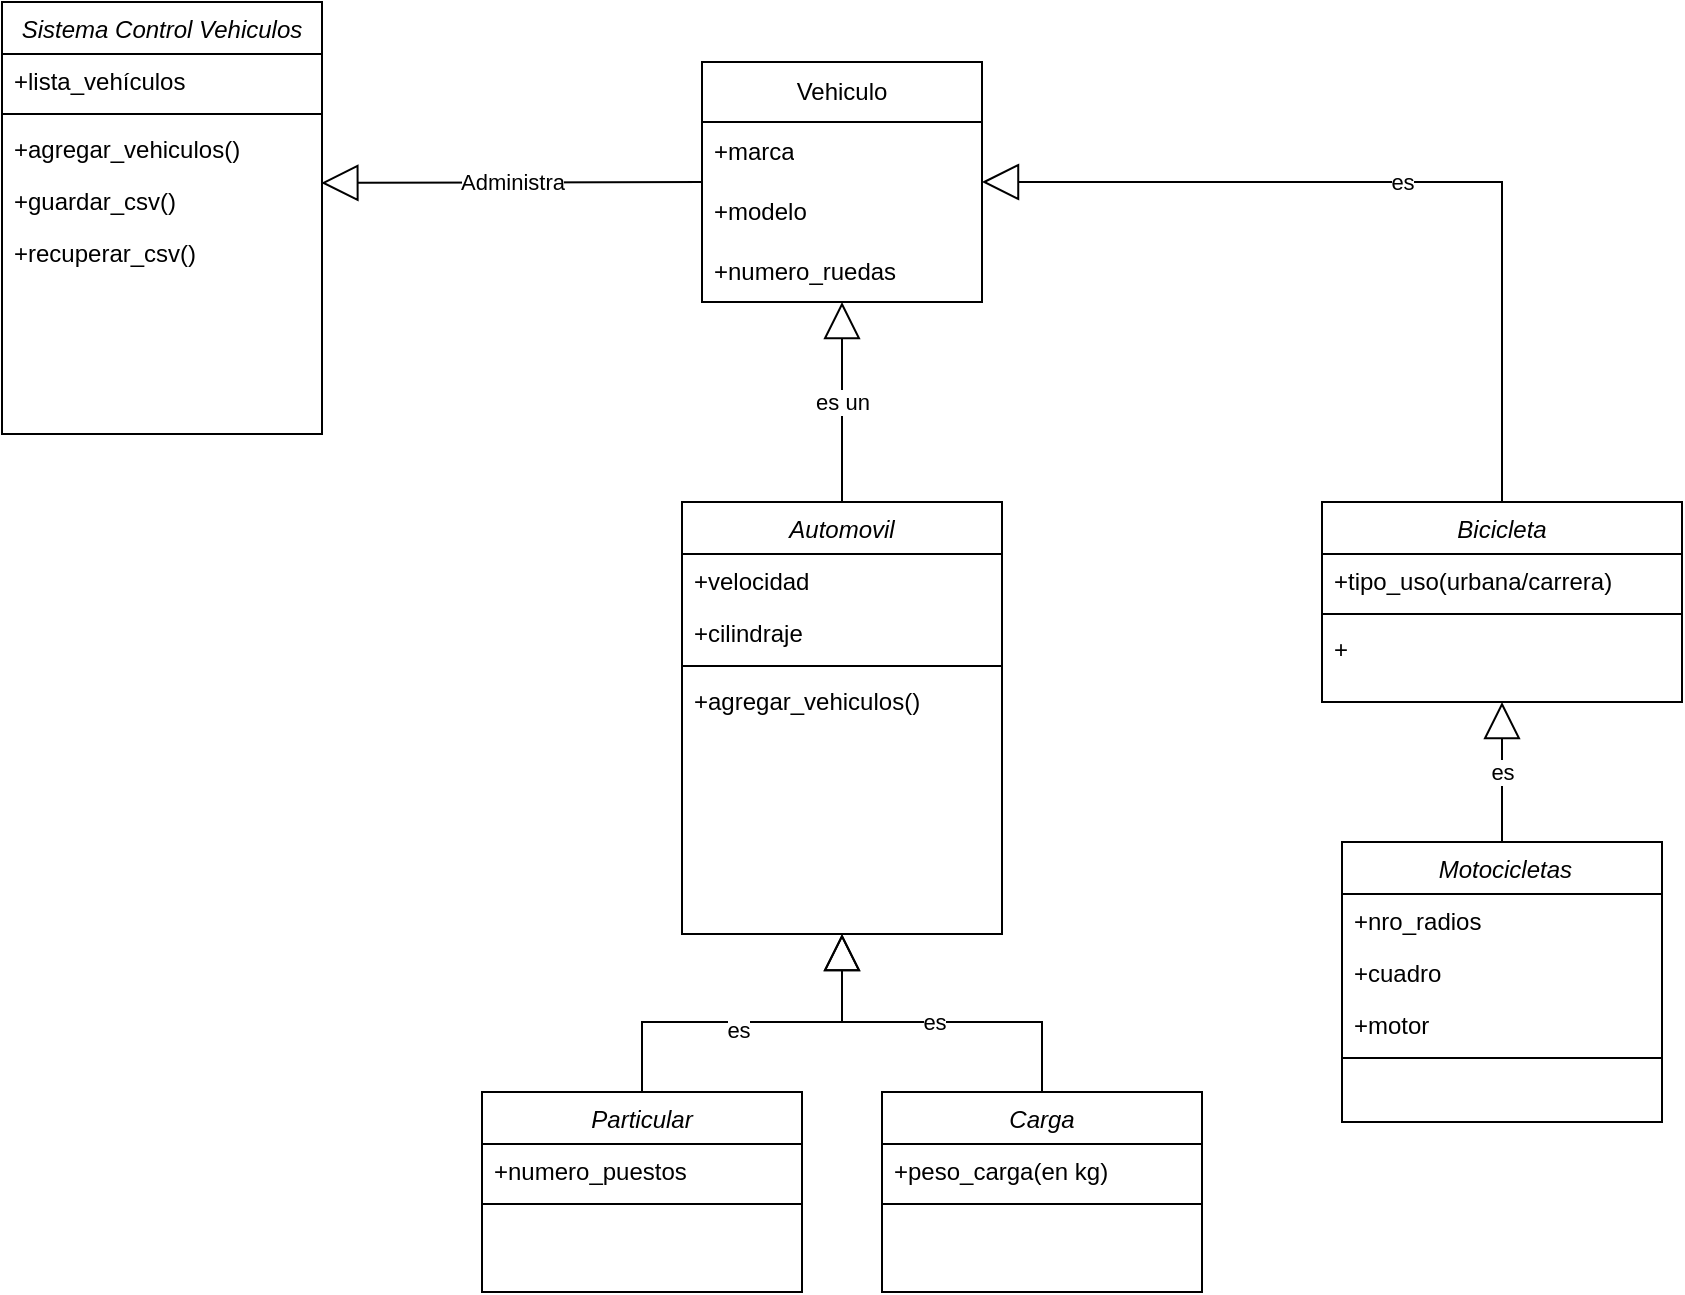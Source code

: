 <mxfile version="21.5.0" type="google">
  <diagram id="C5RBs43oDa-KdzZeNtuy" name="Page-1">
    <mxGraphModel dx="1865" dy="358" grid="1" gridSize="10" guides="1" tooltips="1" connect="1" arrows="1" fold="1" page="1" pageScale="1" pageWidth="827" pageHeight="1169" math="0" shadow="0">
      <root>
        <mxCell id="WIyWlLk6GJQsqaUBKTNV-0" />
        <mxCell id="WIyWlLk6GJQsqaUBKTNV-1" parent="WIyWlLk6GJQsqaUBKTNV-0" />
        <mxCell id="fU0eYiiRkI6BLcZ4IaZB-0" value="Vehiculo" style="swimlane;fontStyle=0;childLayout=stackLayout;horizontal=1;startSize=30;horizontalStack=0;resizeParent=1;resizeParentMax=0;resizeLast=0;collapsible=1;marginBottom=0;whiteSpace=wrap;html=1;" parent="WIyWlLk6GJQsqaUBKTNV-1" vertex="1">
          <mxGeometry x="70" y="70" width="140" height="120" as="geometry" />
        </mxCell>
        <mxCell id="fU0eYiiRkI6BLcZ4IaZB-1" value="+marca" style="text;strokeColor=none;fillColor=none;align=left;verticalAlign=middle;spacingLeft=4;spacingRight=4;overflow=hidden;points=[[0,0.5],[1,0.5]];portConstraint=eastwest;rotatable=0;whiteSpace=wrap;html=1;" parent="fU0eYiiRkI6BLcZ4IaZB-0" vertex="1">
          <mxGeometry y="30" width="140" height="30" as="geometry" />
        </mxCell>
        <mxCell id="fU0eYiiRkI6BLcZ4IaZB-2" value="+modelo" style="text;strokeColor=none;fillColor=none;align=left;verticalAlign=middle;spacingLeft=4;spacingRight=4;overflow=hidden;points=[[0,0.5],[1,0.5]];portConstraint=eastwest;rotatable=0;whiteSpace=wrap;html=1;" parent="fU0eYiiRkI6BLcZ4IaZB-0" vertex="1">
          <mxGeometry y="60" width="140" height="30" as="geometry" />
        </mxCell>
        <mxCell id="fU0eYiiRkI6BLcZ4IaZB-3" value="+numero_ruedas" style="text;strokeColor=none;fillColor=none;align=left;verticalAlign=middle;spacingLeft=4;spacingRight=4;overflow=hidden;points=[[0,0.5],[1,0.5]];portConstraint=eastwest;rotatable=0;whiteSpace=wrap;html=1;" parent="fU0eYiiRkI6BLcZ4IaZB-0" vertex="1">
          <mxGeometry y="90" width="140" height="30" as="geometry" />
        </mxCell>
        <mxCell id="fU0eYiiRkI6BLcZ4IaZB-19" value="Automovil" style="swimlane;fontStyle=2;align=center;verticalAlign=top;childLayout=stackLayout;horizontal=1;startSize=26;horizontalStack=0;resizeParent=1;resizeLast=0;collapsible=1;marginBottom=0;rounded=0;shadow=0;strokeWidth=1;" parent="WIyWlLk6GJQsqaUBKTNV-1" vertex="1">
          <mxGeometry x="60" y="290" width="160" height="216" as="geometry">
            <mxRectangle x="230" y="140" width="160" height="26" as="alternateBounds" />
          </mxGeometry>
        </mxCell>
        <mxCell id="fU0eYiiRkI6BLcZ4IaZB-25" value="+velocidad" style="text;align=left;verticalAlign=top;spacingLeft=4;spacingRight=4;overflow=hidden;rotatable=0;points=[[0,0.5],[1,0.5]];portConstraint=eastwest;rounded=0;shadow=0;html=0;" parent="fU0eYiiRkI6BLcZ4IaZB-19" vertex="1">
          <mxGeometry y="26" width="160" height="26" as="geometry" />
        </mxCell>
        <mxCell id="fU0eYiiRkI6BLcZ4IaZB-26" value="+cilindraje" style="text;align=left;verticalAlign=top;spacingLeft=4;spacingRight=4;overflow=hidden;rotatable=0;points=[[0,0.5],[1,0.5]];portConstraint=eastwest;rounded=0;shadow=0;html=0;" parent="fU0eYiiRkI6BLcZ4IaZB-19" vertex="1">
          <mxGeometry y="52" width="160" height="26" as="geometry" />
        </mxCell>
        <mxCell id="fU0eYiiRkI6BLcZ4IaZB-23" value="" style="line;html=1;strokeWidth=1;align=left;verticalAlign=middle;spacingTop=-1;spacingLeft=3;spacingRight=3;rotatable=0;labelPosition=right;points=[];portConstraint=eastwest;" parent="fU0eYiiRkI6BLcZ4IaZB-19" vertex="1">
          <mxGeometry y="78" width="160" height="8" as="geometry" />
        </mxCell>
        <mxCell id="fU0eYiiRkI6BLcZ4IaZB-24" value="+agregar_vehiculos()" style="text;align=left;verticalAlign=top;spacingLeft=4;spacingRight=4;overflow=hidden;rotatable=0;points=[[0,0.5],[1,0.5]];portConstraint=eastwest;" parent="fU0eYiiRkI6BLcZ4IaZB-19" vertex="1">
          <mxGeometry y="86" width="160" height="26" as="geometry" />
        </mxCell>
        <mxCell id="fU0eYiiRkI6BLcZ4IaZB-27" value="es un" style="endArrow=block;endSize=16;endFill=0;html=1;rounded=0;" parent="WIyWlLk6GJQsqaUBKTNV-1" source="fU0eYiiRkI6BLcZ4IaZB-19" target="fU0eYiiRkI6BLcZ4IaZB-0" edge="1">
          <mxGeometry width="160" relative="1" as="geometry">
            <mxPoint x="170" y="340" as="sourcePoint" />
            <mxPoint x="330" y="340" as="targetPoint" />
          </mxGeometry>
        </mxCell>
        <mxCell id="fU0eYiiRkI6BLcZ4IaZB-29" value="Particular" style="swimlane;fontStyle=2;align=center;verticalAlign=top;childLayout=stackLayout;horizontal=1;startSize=26;horizontalStack=0;resizeParent=1;resizeLast=0;collapsible=1;marginBottom=0;rounded=0;shadow=0;strokeWidth=1;" parent="WIyWlLk6GJQsqaUBKTNV-1" vertex="1">
          <mxGeometry x="-40" y="585" width="160" height="100" as="geometry">
            <mxRectangle x="230" y="140" width="160" height="26" as="alternateBounds" />
          </mxGeometry>
        </mxCell>
        <mxCell id="fU0eYiiRkI6BLcZ4IaZB-32" value="+numero_puestos" style="text;align=left;verticalAlign=top;spacingLeft=4;spacingRight=4;overflow=hidden;rotatable=0;points=[[0,0.5],[1,0.5]];portConstraint=eastwest;rounded=0;shadow=0;html=0;" parent="fU0eYiiRkI6BLcZ4IaZB-29" vertex="1">
          <mxGeometry y="26" width="160" height="26" as="geometry" />
        </mxCell>
        <mxCell id="fU0eYiiRkI6BLcZ4IaZB-35" value="" style="line;html=1;strokeWidth=1;align=left;verticalAlign=middle;spacingTop=-1;spacingLeft=3;spacingRight=3;rotatable=0;labelPosition=right;points=[];portConstraint=eastwest;" parent="fU0eYiiRkI6BLcZ4IaZB-29" vertex="1">
          <mxGeometry y="52" width="160" height="8" as="geometry" />
        </mxCell>
        <mxCell id="fU0eYiiRkI6BLcZ4IaZB-47" value="Carga" style="swimlane;fontStyle=2;align=center;verticalAlign=top;childLayout=stackLayout;horizontal=1;startSize=26;horizontalStack=0;resizeParent=1;resizeLast=0;collapsible=1;marginBottom=0;rounded=0;shadow=0;strokeWidth=1;" parent="WIyWlLk6GJQsqaUBKTNV-1" vertex="1">
          <mxGeometry x="160" y="585" width="160" height="100" as="geometry">
            <mxRectangle x="230" y="140" width="160" height="26" as="alternateBounds" />
          </mxGeometry>
        </mxCell>
        <mxCell id="fU0eYiiRkI6BLcZ4IaZB-48" value="+peso_carga(en kg)" style="text;align=left;verticalAlign=top;spacingLeft=4;spacingRight=4;overflow=hidden;rotatable=0;points=[[0,0.5],[1,0.5]];portConstraint=eastwest;rounded=0;shadow=0;html=0;" parent="fU0eYiiRkI6BLcZ4IaZB-47" vertex="1">
          <mxGeometry y="26" width="160" height="26" as="geometry" />
        </mxCell>
        <mxCell id="fU0eYiiRkI6BLcZ4IaZB-49" value="" style="line;html=1;strokeWidth=1;align=left;verticalAlign=middle;spacingTop=-1;spacingLeft=3;spacingRight=3;rotatable=0;labelPosition=right;points=[];portConstraint=eastwest;" parent="fU0eYiiRkI6BLcZ4IaZB-47" vertex="1">
          <mxGeometry y="52" width="160" height="8" as="geometry" />
        </mxCell>
        <mxCell id="fU0eYiiRkI6BLcZ4IaZB-50" value="es" style="endArrow=block;endSize=16;endFill=0;html=1;rounded=0;" parent="WIyWlLk6GJQsqaUBKTNV-1" source="fU0eYiiRkI6BLcZ4IaZB-29" target="fU0eYiiRkI6BLcZ4IaZB-19" edge="1">
          <mxGeometry x="-0.076" y="-4" width="160" relative="1" as="geometry">
            <mxPoint x="130" y="390" as="sourcePoint" />
            <mxPoint x="290" y="390" as="targetPoint" />
            <Array as="points">
              <mxPoint x="40" y="550" />
              <mxPoint x="140" y="550" />
            </Array>
            <mxPoint as="offset" />
          </mxGeometry>
        </mxCell>
        <mxCell id="fU0eYiiRkI6BLcZ4IaZB-51" value="es" style="endArrow=block;endSize=16;endFill=0;html=1;rounded=0;" parent="WIyWlLk6GJQsqaUBKTNV-1" source="fU0eYiiRkI6BLcZ4IaZB-47" target="fU0eYiiRkI6BLcZ4IaZB-19" edge="1">
          <mxGeometry width="160" relative="1" as="geometry">
            <mxPoint x="24" y="595" as="sourcePoint" />
            <mxPoint x="77" y="516" as="targetPoint" />
            <Array as="points">
              <mxPoint x="240" y="550" />
              <mxPoint x="140" y="550" />
            </Array>
          </mxGeometry>
        </mxCell>
        <mxCell id="fU0eYiiRkI6BLcZ4IaZB-52" value="Bicicleta" style="swimlane;fontStyle=2;align=center;verticalAlign=top;childLayout=stackLayout;horizontal=1;startSize=26;horizontalStack=0;resizeParent=1;resizeLast=0;collapsible=1;marginBottom=0;rounded=0;shadow=0;strokeWidth=1;" parent="WIyWlLk6GJQsqaUBKTNV-1" vertex="1">
          <mxGeometry x="380" y="290" width="180" height="100" as="geometry">
            <mxRectangle x="230" y="140" width="160" height="26" as="alternateBounds" />
          </mxGeometry>
        </mxCell>
        <mxCell id="fU0eYiiRkI6BLcZ4IaZB-54" value="+tipo_uso(urbana/carrera)" style="text;align=left;verticalAlign=top;spacingLeft=4;spacingRight=4;overflow=hidden;rotatable=0;points=[[0,0.5],[1,0.5]];portConstraint=eastwest;rounded=0;shadow=0;html=0;" parent="fU0eYiiRkI6BLcZ4IaZB-52" vertex="1">
          <mxGeometry y="26" width="180" height="26" as="geometry" />
        </mxCell>
        <mxCell id="fU0eYiiRkI6BLcZ4IaZB-55" value="" style="line;html=1;strokeWidth=1;align=left;verticalAlign=middle;spacingTop=-1;spacingLeft=3;spacingRight=3;rotatable=0;labelPosition=right;points=[];portConstraint=eastwest;" parent="fU0eYiiRkI6BLcZ4IaZB-52" vertex="1">
          <mxGeometry y="52" width="180" height="8" as="geometry" />
        </mxCell>
        <mxCell id="fU0eYiiRkI6BLcZ4IaZB-57" value="+" style="text;align=left;verticalAlign=top;spacingLeft=4;spacingRight=4;overflow=hidden;rotatable=0;points=[[0,0.5],[1,0.5]];portConstraint=eastwest;" parent="fU0eYiiRkI6BLcZ4IaZB-52" vertex="1">
          <mxGeometry y="60" width="180" height="26" as="geometry" />
        </mxCell>
        <mxCell id="fU0eYiiRkI6BLcZ4IaZB-58" value="es" style="endArrow=block;endSize=16;endFill=0;html=1;rounded=0;" parent="WIyWlLk6GJQsqaUBKTNV-1" source="fU0eYiiRkI6BLcZ4IaZB-52" target="fU0eYiiRkI6BLcZ4IaZB-0" edge="1">
          <mxGeometry width="160" relative="1" as="geometry">
            <mxPoint x="493" y="299" as="sourcePoint" />
            <mxPoint x="460" y="220" as="targetPoint" />
            <Array as="points">
              <mxPoint x="470" y="130" />
            </Array>
          </mxGeometry>
        </mxCell>
        <mxCell id="fU0eYiiRkI6BLcZ4IaZB-59" value=" Motocicletas" style="swimlane;fontStyle=2;align=center;verticalAlign=top;childLayout=stackLayout;horizontal=1;startSize=26;horizontalStack=0;resizeParent=1;resizeLast=0;collapsible=1;marginBottom=0;rounded=0;shadow=0;strokeWidth=1;" parent="WIyWlLk6GJQsqaUBKTNV-1" vertex="1">
          <mxGeometry x="390" y="460" width="160" height="140" as="geometry">
            <mxRectangle x="230" y="140" width="160" height="26" as="alternateBounds" />
          </mxGeometry>
        </mxCell>
        <mxCell id="fU0eYiiRkI6BLcZ4IaZB-60" value="+nro_radios" style="text;align=left;verticalAlign=top;spacingLeft=4;spacingRight=4;overflow=hidden;rotatable=0;points=[[0,0.5],[1,0.5]];portConstraint=eastwest;rounded=0;shadow=0;html=0;" parent="fU0eYiiRkI6BLcZ4IaZB-59" vertex="1">
          <mxGeometry y="26" width="160" height="26" as="geometry" />
        </mxCell>
        <mxCell id="fU0eYiiRkI6BLcZ4IaZB-62" value="+cuadro" style="text;align=left;verticalAlign=top;spacingLeft=4;spacingRight=4;overflow=hidden;rotatable=0;points=[[0,0.5],[1,0.5]];portConstraint=eastwest;rounded=0;shadow=0;html=0;" parent="fU0eYiiRkI6BLcZ4IaZB-59" vertex="1">
          <mxGeometry y="52" width="160" height="26" as="geometry" />
        </mxCell>
        <mxCell id="fU0eYiiRkI6BLcZ4IaZB-63" value="+motor" style="text;align=left;verticalAlign=top;spacingLeft=4;spacingRight=4;overflow=hidden;rotatable=0;points=[[0,0.5],[1,0.5]];portConstraint=eastwest;rounded=0;shadow=0;html=0;" parent="fU0eYiiRkI6BLcZ4IaZB-59" vertex="1">
          <mxGeometry y="78" width="160" height="26" as="geometry" />
        </mxCell>
        <mxCell id="fU0eYiiRkI6BLcZ4IaZB-61" value="" style="line;html=1;strokeWidth=1;align=left;verticalAlign=middle;spacingTop=-1;spacingLeft=3;spacingRight=3;rotatable=0;labelPosition=right;points=[];portConstraint=eastwest;" parent="fU0eYiiRkI6BLcZ4IaZB-59" vertex="1">
          <mxGeometry y="104" width="160" height="8" as="geometry" />
        </mxCell>
        <mxCell id="fU0eYiiRkI6BLcZ4IaZB-64" value="es" style="endArrow=block;endSize=16;endFill=0;html=1;rounded=0;" parent="WIyWlLk6GJQsqaUBKTNV-1" source="fU0eYiiRkI6BLcZ4IaZB-59" target="fU0eYiiRkI6BLcZ4IaZB-52" edge="1">
          <mxGeometry width="160" relative="1" as="geometry">
            <mxPoint x="731" y="535" as="sourcePoint" />
            <mxPoint x="550" y="420" as="targetPoint" />
          </mxGeometry>
        </mxCell>
        <mxCell id="XhddsCFDU6A6z9B_gVDV-0" value="Sistema Control Vehiculos" style="swimlane;fontStyle=2;align=center;verticalAlign=top;childLayout=stackLayout;horizontal=1;startSize=26;horizontalStack=0;resizeParent=1;resizeLast=0;collapsible=1;marginBottom=0;rounded=0;shadow=0;strokeWidth=1;" vertex="1" parent="WIyWlLk6GJQsqaUBKTNV-1">
          <mxGeometry x="-280" y="40" width="160" height="216" as="geometry">
            <mxRectangle x="230" y="140" width="160" height="26" as="alternateBounds" />
          </mxGeometry>
        </mxCell>
        <mxCell id="XhddsCFDU6A6z9B_gVDV-2" value="+lista_vehículos" style="text;align=left;verticalAlign=top;spacingLeft=4;spacingRight=4;overflow=hidden;rotatable=0;points=[[0,0.5],[1,0.5]];portConstraint=eastwest;rounded=0;shadow=0;html=0;" vertex="1" parent="XhddsCFDU6A6z9B_gVDV-0">
          <mxGeometry y="26" width="160" height="26" as="geometry" />
        </mxCell>
        <mxCell id="XhddsCFDU6A6z9B_gVDV-3" value="" style="line;html=1;strokeWidth=1;align=left;verticalAlign=middle;spacingTop=-1;spacingLeft=3;spacingRight=3;rotatable=0;labelPosition=right;points=[];portConstraint=eastwest;" vertex="1" parent="XhddsCFDU6A6z9B_gVDV-0">
          <mxGeometry y="52" width="160" height="8" as="geometry" />
        </mxCell>
        <mxCell id="XhddsCFDU6A6z9B_gVDV-6" value="+agregar_vehiculos()" style="text;align=left;verticalAlign=top;spacingLeft=4;spacingRight=4;overflow=hidden;rotatable=0;points=[[0,0.5],[1,0.5]];portConstraint=eastwest;" vertex="1" parent="XhddsCFDU6A6z9B_gVDV-0">
          <mxGeometry y="60" width="160" height="26" as="geometry" />
        </mxCell>
        <mxCell id="XhddsCFDU6A6z9B_gVDV-5" value="+guardar_csv()" style="text;align=left;verticalAlign=top;spacingLeft=4;spacingRight=4;overflow=hidden;rotatable=0;points=[[0,0.5],[1,0.5]];portConstraint=eastwest;" vertex="1" parent="XhddsCFDU6A6z9B_gVDV-0">
          <mxGeometry y="86" width="160" height="26" as="geometry" />
        </mxCell>
        <mxCell id="XhddsCFDU6A6z9B_gVDV-7" value="+recuperar_csv()" style="text;align=left;verticalAlign=top;spacingLeft=4;spacingRight=4;overflow=hidden;rotatable=0;points=[[0,0.5],[1,0.5]];portConstraint=eastwest;" vertex="1" parent="XhddsCFDU6A6z9B_gVDV-0">
          <mxGeometry y="112" width="160" height="26" as="geometry" />
        </mxCell>
        <mxCell id="XhddsCFDU6A6z9B_gVDV-8" value="Administra" style="endArrow=block;endSize=16;endFill=0;html=1;rounded=0;entryX=0.998;entryY=0.171;entryDx=0;entryDy=0;entryPerimeter=0;" edge="1" parent="WIyWlLk6GJQsqaUBKTNV-1" target="XhddsCFDU6A6z9B_gVDV-5">
          <mxGeometry width="160" relative="1" as="geometry">
            <mxPoint x="70" y="130" as="sourcePoint" />
            <mxPoint x="-110" y="130" as="targetPoint" />
          </mxGeometry>
        </mxCell>
      </root>
    </mxGraphModel>
  </diagram>
</mxfile>
